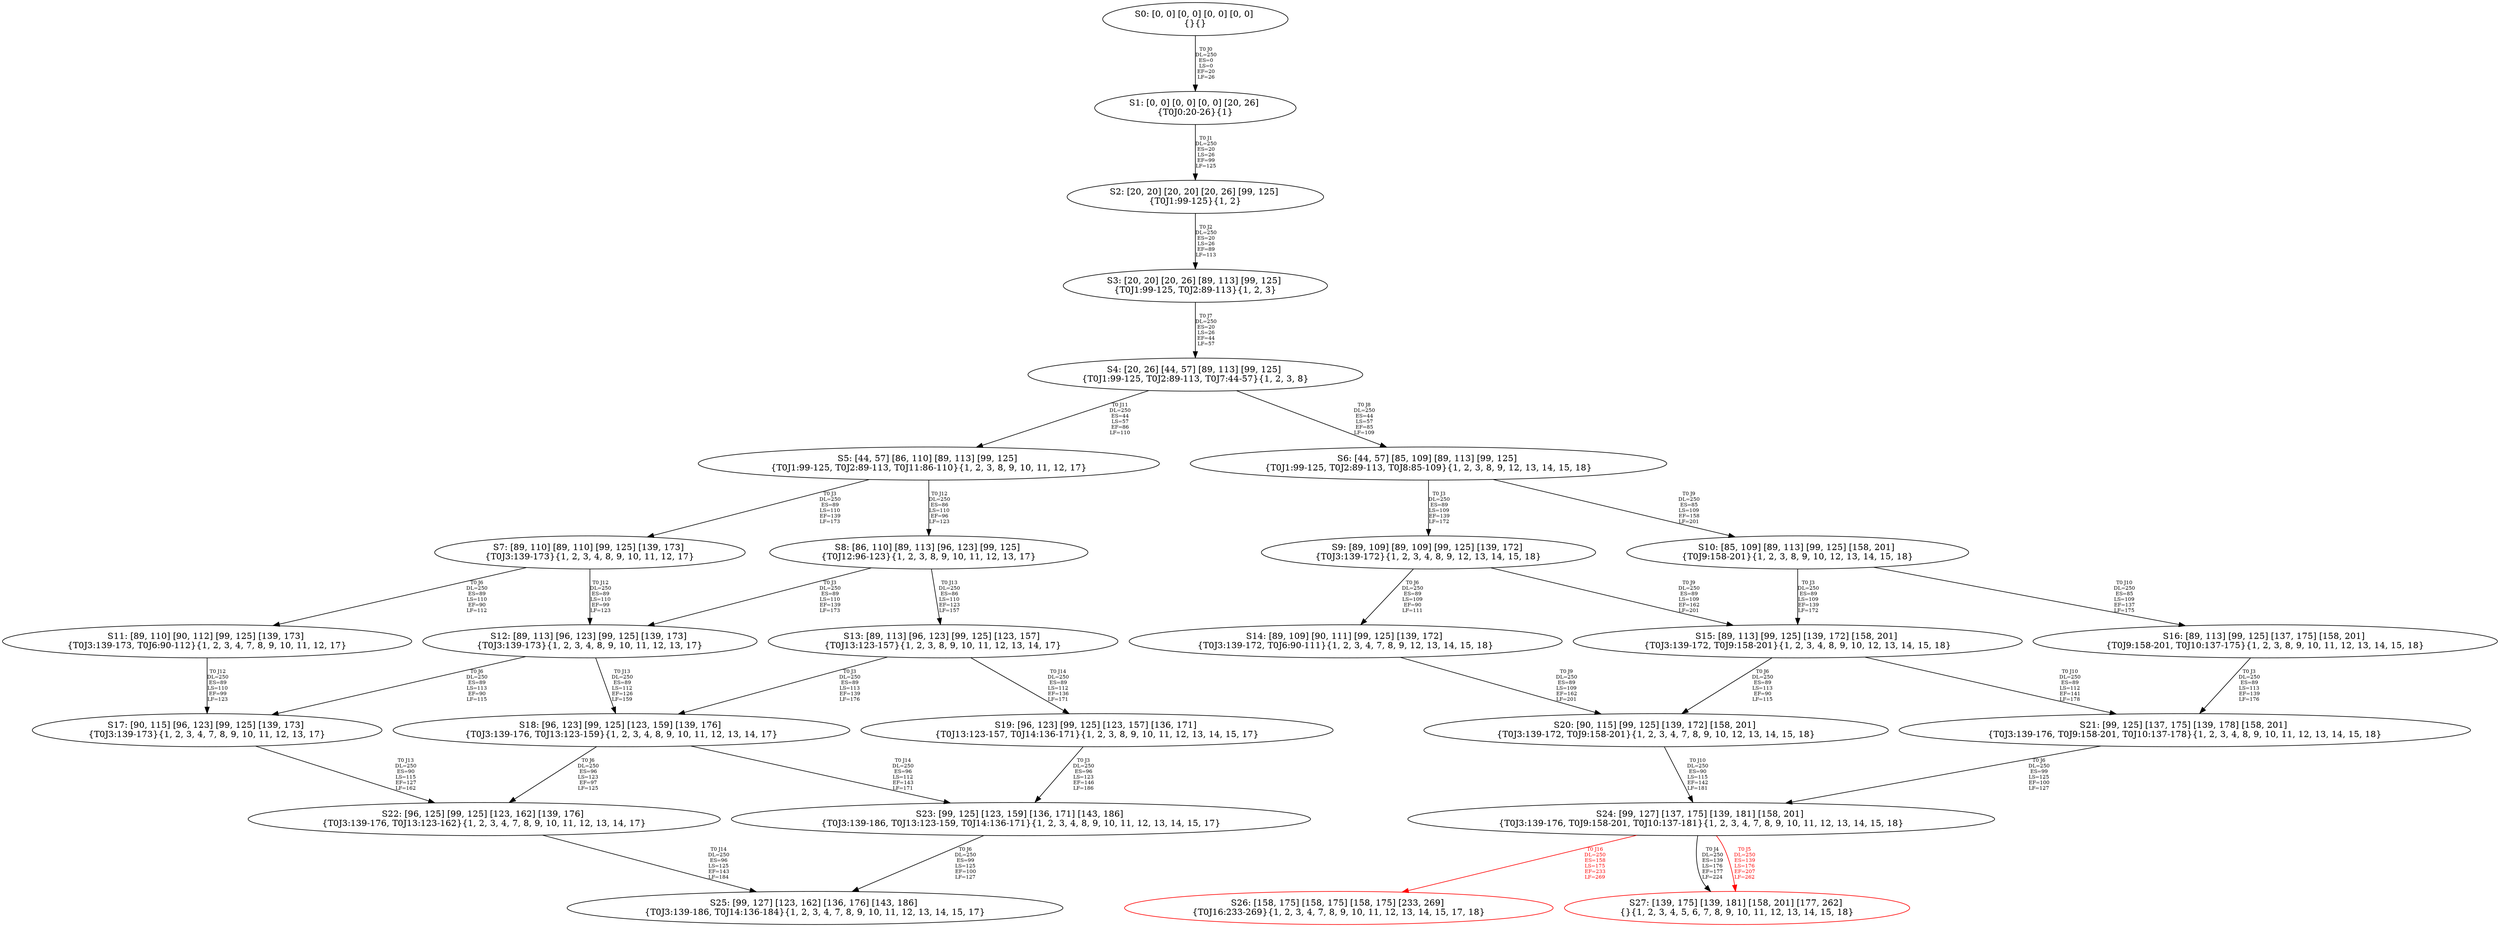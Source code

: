 digraph {
	S0[label="S0: [0, 0] [0, 0] [0, 0] [0, 0] \n{}{}"];
	S1[label="S1: [0, 0] [0, 0] [0, 0] [20, 26] \n{T0J0:20-26}{1}"];
	S2[label="S2: [20, 20] [20, 20] [20, 26] [99, 125] \n{T0J1:99-125}{1, 2}"];
	S3[label="S3: [20, 20] [20, 26] [89, 113] [99, 125] \n{T0J1:99-125, T0J2:89-113}{1, 2, 3}"];
	S4[label="S4: [20, 26] [44, 57] [89, 113] [99, 125] \n{T0J1:99-125, T0J2:89-113, T0J7:44-57}{1, 2, 3, 8}"];
	S5[label="S5: [44, 57] [86, 110] [89, 113] [99, 125] \n{T0J1:99-125, T0J2:89-113, T0J11:86-110}{1, 2, 3, 8, 9, 10, 11, 12, 17}"];
	S6[label="S6: [44, 57] [85, 109] [89, 113] [99, 125] \n{T0J1:99-125, T0J2:89-113, T0J8:85-109}{1, 2, 3, 8, 9, 12, 13, 14, 15, 18}"];
	S7[label="S7: [89, 110] [89, 110] [99, 125] [139, 173] \n{T0J3:139-173}{1, 2, 3, 4, 8, 9, 10, 11, 12, 17}"];
	S8[label="S8: [86, 110] [89, 113] [96, 123] [99, 125] \n{T0J12:96-123}{1, 2, 3, 8, 9, 10, 11, 12, 13, 17}"];
	S9[label="S9: [89, 109] [89, 109] [99, 125] [139, 172] \n{T0J3:139-172}{1, 2, 3, 4, 8, 9, 12, 13, 14, 15, 18}"];
	S10[label="S10: [85, 109] [89, 113] [99, 125] [158, 201] \n{T0J9:158-201}{1, 2, 3, 8, 9, 10, 12, 13, 14, 15, 18}"];
	S11[label="S11: [89, 110] [90, 112] [99, 125] [139, 173] \n{T0J3:139-173, T0J6:90-112}{1, 2, 3, 4, 7, 8, 9, 10, 11, 12, 17}"];
	S12[label="S12: [89, 113] [96, 123] [99, 125] [139, 173] \n{T0J3:139-173}{1, 2, 3, 4, 8, 9, 10, 11, 12, 13, 17}"];
	S13[label="S13: [89, 113] [96, 123] [99, 125] [123, 157] \n{T0J13:123-157}{1, 2, 3, 8, 9, 10, 11, 12, 13, 14, 17}"];
	S14[label="S14: [89, 109] [90, 111] [99, 125] [139, 172] \n{T0J3:139-172, T0J6:90-111}{1, 2, 3, 4, 7, 8, 9, 12, 13, 14, 15, 18}"];
	S15[label="S15: [89, 113] [99, 125] [139, 172] [158, 201] \n{T0J3:139-172, T0J9:158-201}{1, 2, 3, 4, 8, 9, 10, 12, 13, 14, 15, 18}"];
	S16[label="S16: [89, 113] [99, 125] [137, 175] [158, 201] \n{T0J9:158-201, T0J10:137-175}{1, 2, 3, 8, 9, 10, 11, 12, 13, 14, 15, 18}"];
	S17[label="S17: [90, 115] [96, 123] [99, 125] [139, 173] \n{T0J3:139-173}{1, 2, 3, 4, 7, 8, 9, 10, 11, 12, 13, 17}"];
	S18[label="S18: [96, 123] [99, 125] [123, 159] [139, 176] \n{T0J3:139-176, T0J13:123-159}{1, 2, 3, 4, 8, 9, 10, 11, 12, 13, 14, 17}"];
	S19[label="S19: [96, 123] [99, 125] [123, 157] [136, 171] \n{T0J13:123-157, T0J14:136-171}{1, 2, 3, 8, 9, 10, 11, 12, 13, 14, 15, 17}"];
	S20[label="S20: [90, 115] [99, 125] [139, 172] [158, 201] \n{T0J3:139-172, T0J9:158-201}{1, 2, 3, 4, 7, 8, 9, 10, 12, 13, 14, 15, 18}"];
	S21[label="S21: [99, 125] [137, 175] [139, 178] [158, 201] \n{T0J3:139-176, T0J9:158-201, T0J10:137-178}{1, 2, 3, 4, 8, 9, 10, 11, 12, 13, 14, 15, 18}"];
	S22[label="S22: [96, 125] [99, 125] [123, 162] [139, 176] \n{T0J3:139-176, T0J13:123-162}{1, 2, 3, 4, 7, 8, 9, 10, 11, 12, 13, 14, 17}"];
	S23[label="S23: [99, 125] [123, 159] [136, 171] [143, 186] \n{T0J3:139-186, T0J13:123-159, T0J14:136-171}{1, 2, 3, 4, 8, 9, 10, 11, 12, 13, 14, 15, 17}"];
	S24[label="S24: [99, 127] [137, 175] [139, 181] [158, 201] \n{T0J3:139-176, T0J9:158-201, T0J10:137-181}{1, 2, 3, 4, 7, 8, 9, 10, 11, 12, 13, 14, 15, 18}"];
	S25[label="S25: [99, 127] [123, 162] [136, 176] [143, 186] \n{T0J3:139-186, T0J14:136-184}{1, 2, 3, 4, 7, 8, 9, 10, 11, 12, 13, 14, 15, 17}"];
	S26[label="S26: [158, 175] [158, 175] [158, 175] [233, 269] \n{T0J16:233-269}{1, 2, 3, 4, 7, 8, 9, 10, 11, 12, 13, 14, 15, 17, 18}"];
	S27[label="S27: [139, 175] [139, 181] [158, 201] [177, 262] \n{}{1, 2, 3, 4, 5, 6, 7, 8, 9, 10, 11, 12, 13, 14, 15, 18}"];
	S0 -> S1[label="T0 J0\nDL=250\nES=0\nLS=0\nEF=20\nLF=26",fontsize=8];
	S1 -> S2[label="T0 J1\nDL=250\nES=20\nLS=26\nEF=99\nLF=125",fontsize=8];
	S2 -> S3[label="T0 J2\nDL=250\nES=20\nLS=26\nEF=89\nLF=113",fontsize=8];
	S3 -> S4[label="T0 J7\nDL=250\nES=20\nLS=26\nEF=44\nLF=57",fontsize=8];
	S4 -> S6[label="T0 J8\nDL=250\nES=44\nLS=57\nEF=85\nLF=109",fontsize=8];
	S4 -> S5[label="T0 J11\nDL=250\nES=44\nLS=57\nEF=86\nLF=110",fontsize=8];
	S5 -> S7[label="T0 J3\nDL=250\nES=89\nLS=110\nEF=139\nLF=173",fontsize=8];
	S5 -> S8[label="T0 J12\nDL=250\nES=86\nLS=110\nEF=96\nLF=123",fontsize=8];
	S6 -> S9[label="T0 J3\nDL=250\nES=89\nLS=109\nEF=139\nLF=172",fontsize=8];
	S6 -> S10[label="T0 J9\nDL=250\nES=85\nLS=109\nEF=158\nLF=201",fontsize=8];
	S7 -> S11[label="T0 J6\nDL=250\nES=89\nLS=110\nEF=90\nLF=112",fontsize=8];
	S7 -> S12[label="T0 J12\nDL=250\nES=89\nLS=110\nEF=99\nLF=123",fontsize=8];
	S8 -> S12[label="T0 J3\nDL=250\nES=89\nLS=110\nEF=139\nLF=173",fontsize=8];
	S8 -> S13[label="T0 J13\nDL=250\nES=86\nLS=110\nEF=123\nLF=157",fontsize=8];
	S9 -> S14[label="T0 J6\nDL=250\nES=89\nLS=109\nEF=90\nLF=111",fontsize=8];
	S9 -> S15[label="T0 J9\nDL=250\nES=89\nLS=109\nEF=162\nLF=201",fontsize=8];
	S10 -> S15[label="T0 J3\nDL=250\nES=89\nLS=109\nEF=139\nLF=172",fontsize=8];
	S10 -> S16[label="T0 J10\nDL=250\nES=85\nLS=109\nEF=137\nLF=175",fontsize=8];
	S11 -> S17[label="T0 J12\nDL=250\nES=89\nLS=110\nEF=99\nLF=123",fontsize=8];
	S12 -> S17[label="T0 J6\nDL=250\nES=89\nLS=113\nEF=90\nLF=115",fontsize=8];
	S12 -> S18[label="T0 J13\nDL=250\nES=89\nLS=112\nEF=126\nLF=159",fontsize=8];
	S13 -> S18[label="T0 J3\nDL=250\nES=89\nLS=113\nEF=139\nLF=176",fontsize=8];
	S13 -> S19[label="T0 J14\nDL=250\nES=89\nLS=112\nEF=136\nLF=171",fontsize=8];
	S14 -> S20[label="T0 J9\nDL=250\nES=89\nLS=109\nEF=162\nLF=201",fontsize=8];
	S15 -> S20[label="T0 J6\nDL=250\nES=89\nLS=113\nEF=90\nLF=115",fontsize=8];
	S15 -> S21[label="T0 J10\nDL=250\nES=89\nLS=112\nEF=141\nLF=178",fontsize=8];
	S16 -> S21[label="T0 J3\nDL=250\nES=89\nLS=113\nEF=139\nLF=176",fontsize=8];
	S17 -> S22[label="T0 J13\nDL=250\nES=90\nLS=115\nEF=127\nLF=162",fontsize=8];
	S18 -> S22[label="T0 J6\nDL=250\nES=96\nLS=123\nEF=97\nLF=125",fontsize=8];
	S18 -> S23[label="T0 J14\nDL=250\nES=96\nLS=112\nEF=143\nLF=171",fontsize=8];
	S19 -> S23[label="T0 J3\nDL=250\nES=96\nLS=123\nEF=146\nLF=186",fontsize=8];
	S20 -> S24[label="T0 J10\nDL=250\nES=90\nLS=115\nEF=142\nLF=181",fontsize=8];
	S21 -> S24[label="T0 J6\nDL=250\nES=99\nLS=125\nEF=100\nLF=127",fontsize=8];
	S22 -> S25[label="T0 J14\nDL=250\nES=96\nLS=125\nEF=143\nLF=184",fontsize=8];
	S23 -> S25[label="T0 J6\nDL=250\nES=99\nLS=125\nEF=100\nLF=127",fontsize=8];
	S24 -> S27[label="T0 J4\nDL=250\nES=139\nLS=176\nEF=177\nLF=224",fontsize=8];
	S24 -> S27[label="T0 J5\nDL=250\nES=139\nLS=176\nEF=207\nLF=262",color=Red,fontcolor=Red,fontsize=8];
S27[color=Red];
	S24 -> S26[label="T0 J16\nDL=250\nES=158\nLS=175\nEF=233\nLF=269",color=Red,fontcolor=Red,fontsize=8];
S26[color=Red];
}

